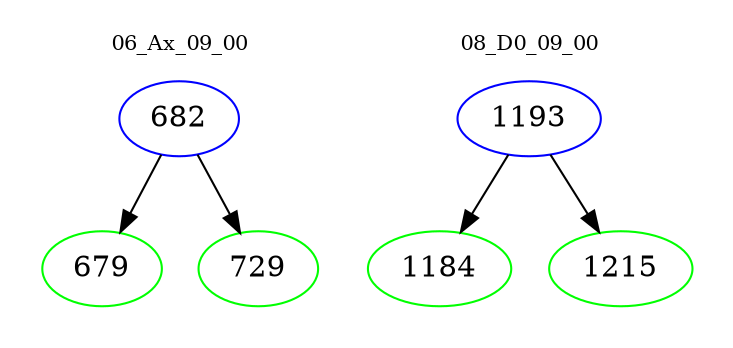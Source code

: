 digraph{
subgraph cluster_0 {
color = white
label = "06_Ax_09_00";
fontsize=10;
T0_682 [label="682", color="blue"]
T0_682 -> T0_679 [color="black"]
T0_679 [label="679", color="green"]
T0_682 -> T0_729 [color="black"]
T0_729 [label="729", color="green"]
}
subgraph cluster_1 {
color = white
label = "08_D0_09_00";
fontsize=10;
T1_1193 [label="1193", color="blue"]
T1_1193 -> T1_1184 [color="black"]
T1_1184 [label="1184", color="green"]
T1_1193 -> T1_1215 [color="black"]
T1_1215 [label="1215", color="green"]
}
}
